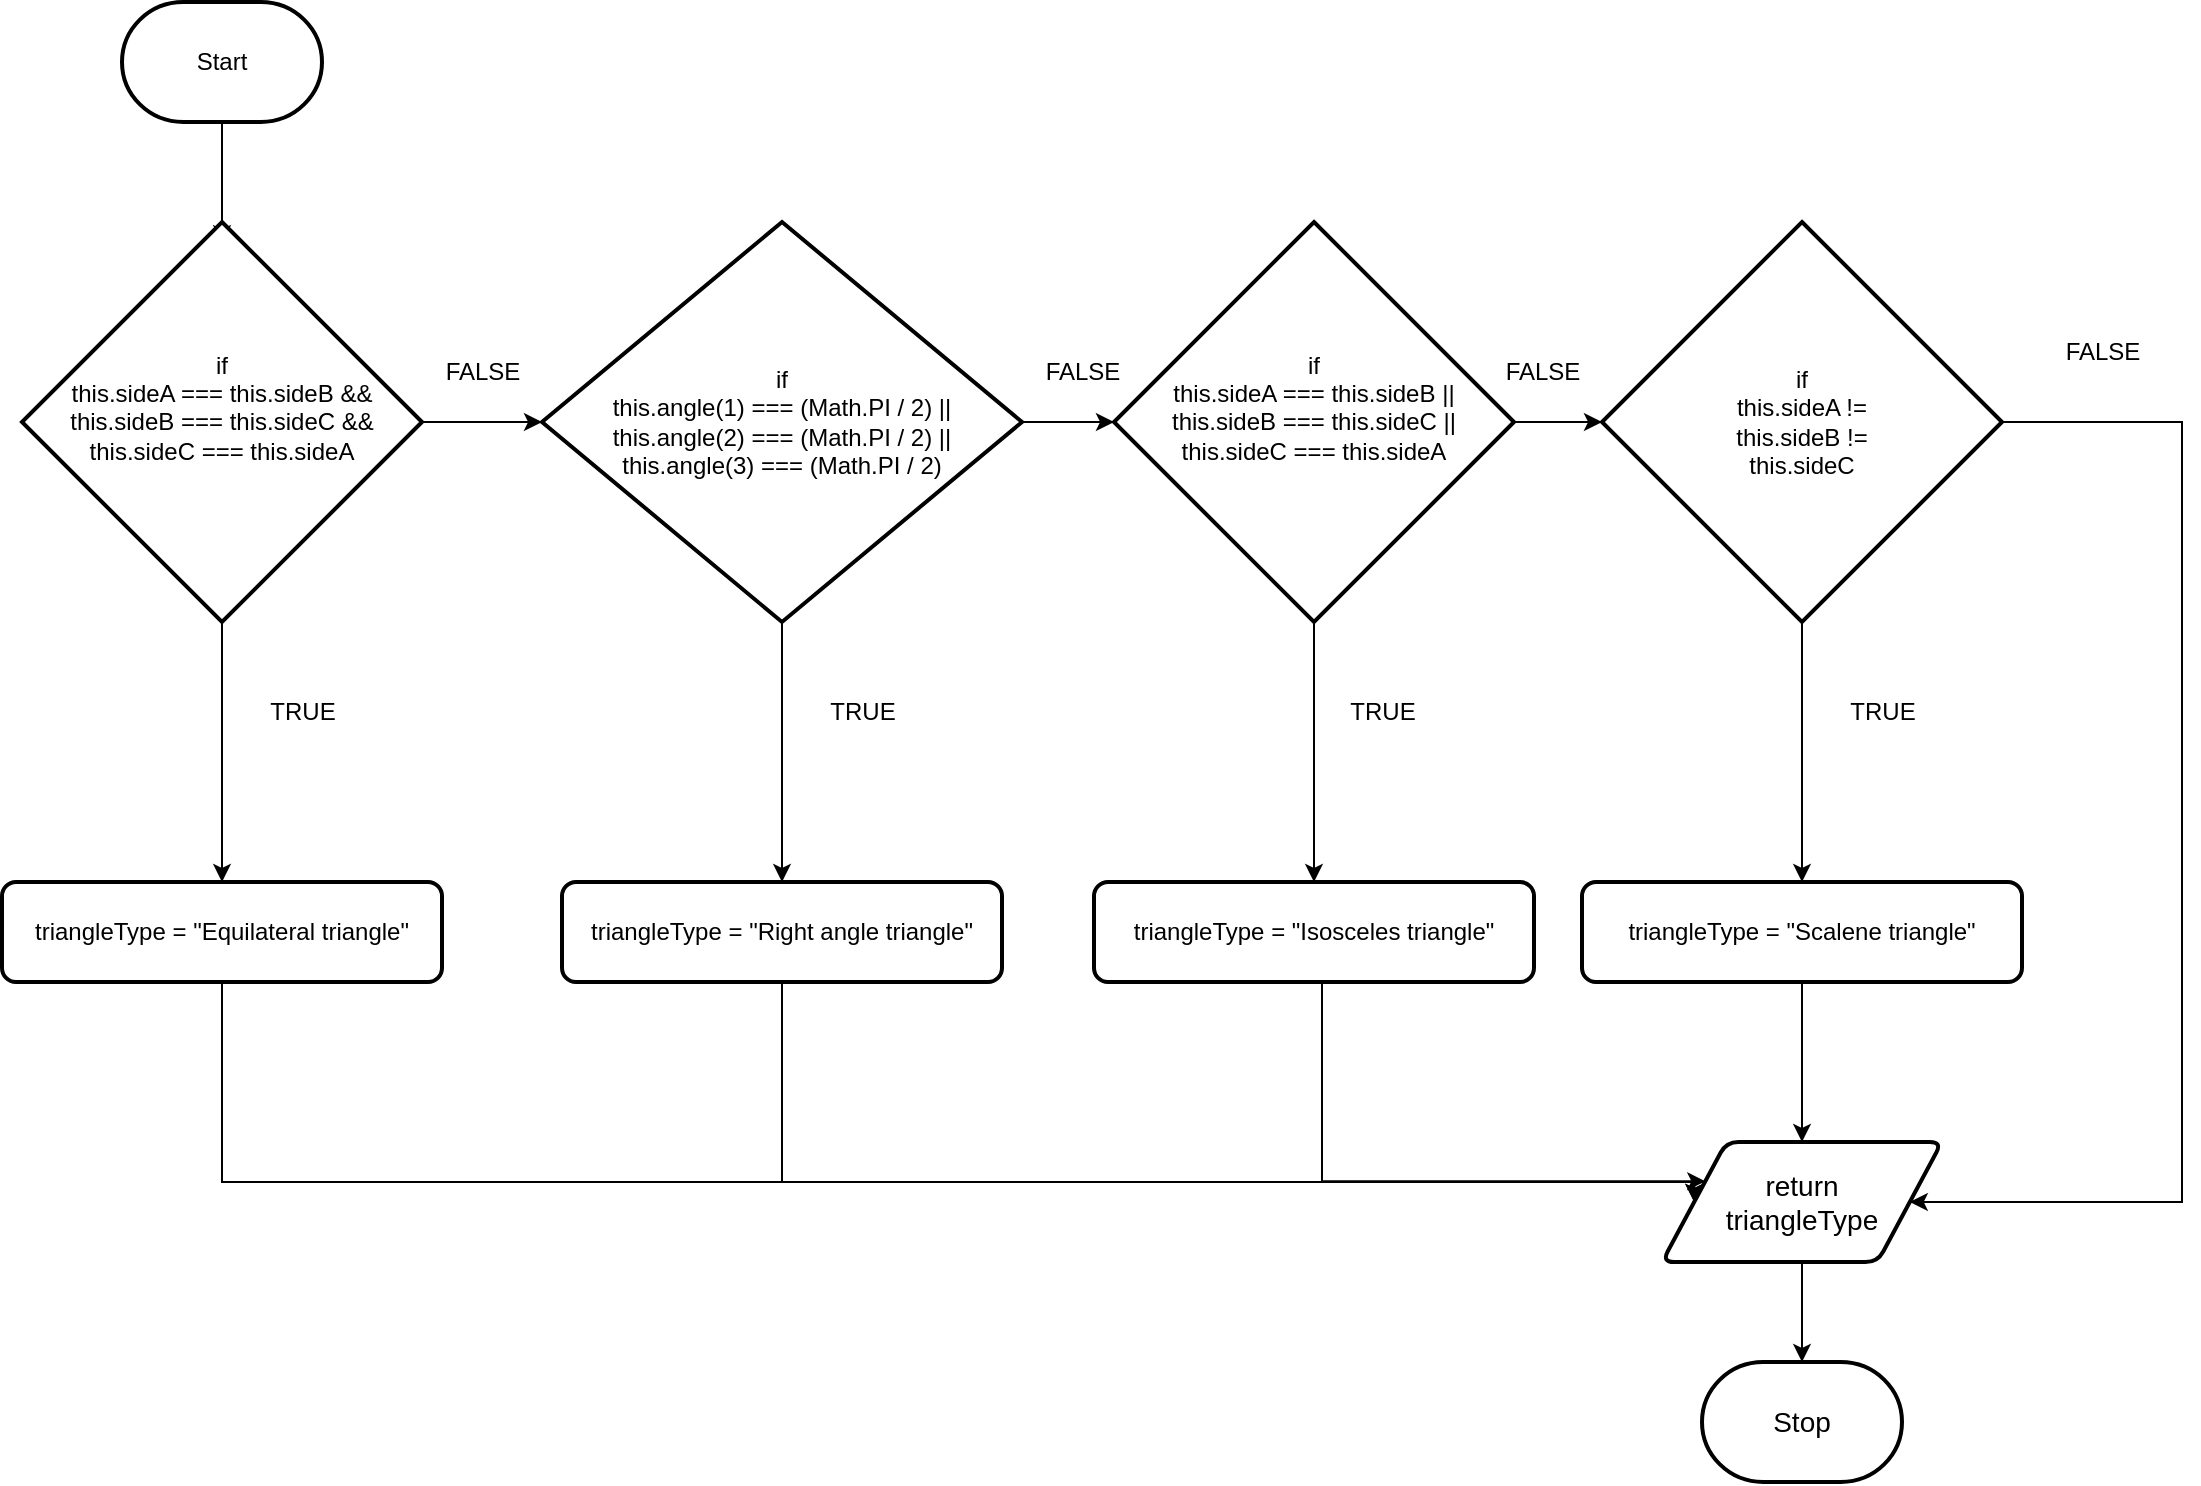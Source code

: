 <mxfile>
    <diagram id="TacdmnfyibFIlD1dI2mw" name="Page-1">
        <mxGraphModel dx="2275" dy="877" grid="1" gridSize="10" guides="1" tooltips="1" connect="1" arrows="1" fold="1" page="1" pageScale="1" pageWidth="827" pageHeight="1169" math="0" shadow="0">
            <root>
                <mxCell id="0"/>
                <mxCell id="1" parent="0"/>
                <mxCell id="27" style="edgeStyle=orthogonalEdgeStyle;rounded=0;html=1;entryX=0.5;entryY=0.053;entryDx=0;entryDy=0;entryPerimeter=0;fontSize=24;" parent="1" source="2" target="5" edge="1">
                    <mxGeometry relative="1" as="geometry"/>
                </mxCell>
                <mxCell id="2" value="Start" style="strokeWidth=2;html=1;shape=mxgraph.flowchart.terminator;whiteSpace=wrap;" parent="1" vertex="1">
                    <mxGeometry x="30" y="130" width="100" height="60" as="geometry"/>
                </mxCell>
                <mxCell id="44" style="edgeStyle=orthogonalEdgeStyle;rounded=0;html=1;entryX=0.5;entryY=0;entryDx=0;entryDy=0;fontSize=14;" parent="1" source="5" target="40" edge="1">
                    <mxGeometry relative="1" as="geometry"/>
                </mxCell>
                <mxCell id="61" value="" style="edgeStyle=none;html=1;" edge="1" parent="1" source="5" target="28">
                    <mxGeometry relative="1" as="geometry"/>
                </mxCell>
                <mxCell id="5" value="if&lt;br&gt;&lt;div&gt;this.sideA === this.sideB &amp;amp;&amp;amp;&lt;/div&gt;&lt;div&gt;this.sideB === this.sideC &amp;amp;&amp;amp;&lt;/div&gt;&lt;div&gt;&lt;span style=&quot;background-color: initial;&quot;&gt;this.sideC === this.sideA&lt;/span&gt;&lt;/div&gt;&lt;div&gt;&lt;br&gt;&lt;/div&gt;" style="strokeWidth=2;html=1;shape=mxgraph.flowchart.decision;whiteSpace=wrap;" parent="1" vertex="1">
                    <mxGeometry x="-20" y="240" width="200" height="200" as="geometry"/>
                </mxCell>
                <mxCell id="11" value="FALSE" style="text;html=1;align=center;verticalAlign=middle;resizable=0;points=[];autosize=1;strokeColor=none;fillColor=none;" parent="1" vertex="1">
                    <mxGeometry x="180" y="300" width="60" height="30" as="geometry"/>
                </mxCell>
                <mxCell id="23" value="TRUE" style="text;html=1;align=center;verticalAlign=middle;resizable=0;points=[];autosize=1;strokeColor=none;fillColor=none;" parent="1" vertex="1">
                    <mxGeometry x="90" y="470" width="60" height="30" as="geometry"/>
                </mxCell>
                <mxCell id="46" style="edgeStyle=orthogonalEdgeStyle;rounded=0;html=1;entryX=0.5;entryY=0;entryDx=0;entryDy=0;fontSize=14;" parent="1" source="28" target="45" edge="1">
                    <mxGeometry relative="1" as="geometry"/>
                </mxCell>
                <mxCell id="62" value="" style="edgeStyle=none;html=1;" edge="1" parent="1" source="28" target="30">
                    <mxGeometry relative="1" as="geometry"/>
                </mxCell>
                <mxCell id="28" value="if&lt;br&gt;&lt;span style=&quot;background-color: initial;&quot;&gt;this.angle(1) === (Math.PI / 2) ||&lt;/span&gt;&lt;br&gt;&lt;div&gt;&lt;div&gt;this.angle(2) === (Math.PI / 2) ||&lt;/div&gt;&lt;div&gt;this.angle(3) === (Math.PI / 2)&lt;/div&gt;&lt;/div&gt;" style="strokeWidth=2;html=1;shape=mxgraph.flowchart.decision;whiteSpace=wrap;" parent="1" vertex="1">
                    <mxGeometry x="240" y="240" width="240" height="200" as="geometry"/>
                </mxCell>
                <mxCell id="48" style="edgeStyle=orthogonalEdgeStyle;rounded=0;html=1;entryX=0.5;entryY=0;entryDx=0;entryDy=0;fontSize=14;" parent="1" source="30" target="47" edge="1">
                    <mxGeometry relative="1" as="geometry"/>
                </mxCell>
                <mxCell id="63" value="" style="edgeStyle=none;html=1;" edge="1" parent="1" source="30" target="32">
                    <mxGeometry relative="1" as="geometry"/>
                </mxCell>
                <mxCell id="30" value="if&lt;br&gt;&lt;div&gt;this.sideA === this.sideB ||&lt;/div&gt;&lt;div&gt;this.sideB === this.sideC ||&lt;/div&gt;&lt;div&gt;&lt;span style=&quot;background-color: initial;&quot;&gt;this.sideC === this.sideA&lt;/span&gt;&lt;/div&gt;&lt;div&gt;&lt;br&gt;&lt;/div&gt;" style="strokeWidth=2;html=1;shape=mxgraph.flowchart.decision;whiteSpace=wrap;" parent="1" vertex="1">
                    <mxGeometry x="526" y="240" width="200" height="200" as="geometry"/>
                </mxCell>
                <mxCell id="50" style="edgeStyle=orthogonalEdgeStyle;rounded=0;html=1;fontSize=14;" parent="1" source="32" target="49" edge="1">
                    <mxGeometry relative="1" as="geometry"/>
                </mxCell>
                <mxCell id="69" style="edgeStyle=orthogonalEdgeStyle;rounded=0;html=1;entryX=1;entryY=0.5;entryDx=0;entryDy=0;" edge="1" parent="1" source="32" target="51">
                    <mxGeometry relative="1" as="geometry">
                        <Array as="points">
                            <mxPoint x="1060" y="340"/>
                            <mxPoint x="1060" y="730"/>
                        </Array>
                    </mxGeometry>
                </mxCell>
                <mxCell id="32" value="if&lt;br&gt;&lt;div&gt;this.sideA !=&lt;/div&gt;&lt;div&gt;this.sideB !=&lt;/div&gt;&lt;div&gt;this.sideC&lt;br&gt;&lt;/div&gt;" style="strokeWidth=2;html=1;shape=mxgraph.flowchart.decision;whiteSpace=wrap;" parent="1" vertex="1">
                    <mxGeometry x="770" y="240" width="200" height="200" as="geometry"/>
                </mxCell>
                <mxCell id="35" value="FALSE" style="text;html=1;align=center;verticalAlign=middle;resizable=0;points=[];autosize=1;strokeColor=none;fillColor=none;" parent="1" vertex="1">
                    <mxGeometry x="480" y="300" width="60" height="30" as="geometry"/>
                </mxCell>
                <mxCell id="36" value="FALSE" style="text;html=1;align=center;verticalAlign=middle;resizable=0;points=[];autosize=1;strokeColor=none;fillColor=none;" parent="1" vertex="1">
                    <mxGeometry x="710" y="300" width="60" height="30" as="geometry"/>
                </mxCell>
                <mxCell id="67" style="edgeStyle=orthogonalEdgeStyle;rounded=0;html=1;entryX=0;entryY=0.5;entryDx=0;entryDy=0;" edge="1" parent="1" source="40" target="51">
                    <mxGeometry relative="1" as="geometry">
                        <Array as="points">
                            <mxPoint x="80" y="720"/>
                            <mxPoint x="816" y="720"/>
                        </Array>
                    </mxGeometry>
                </mxCell>
                <mxCell id="40" value="&lt;div&gt;triangleType = &quot;Equilateral triangle&quot;&lt;/div&gt;" style="rounded=1;whiteSpace=wrap;html=1;absoluteArcSize=1;arcSize=14;strokeWidth=2;" parent="1" vertex="1">
                    <mxGeometry x="-30" y="570" width="220" height="50" as="geometry"/>
                </mxCell>
                <mxCell id="41" value="TRUE" style="text;html=1;align=center;verticalAlign=middle;resizable=0;points=[];autosize=1;strokeColor=none;fillColor=none;" parent="1" vertex="1">
                    <mxGeometry x="370" y="470" width="60" height="30" as="geometry"/>
                </mxCell>
                <mxCell id="42" value="TRUE" style="text;html=1;align=center;verticalAlign=middle;resizable=0;points=[];autosize=1;strokeColor=none;fillColor=none;" parent="1" vertex="1">
                    <mxGeometry x="630" y="470" width="60" height="30" as="geometry"/>
                </mxCell>
                <mxCell id="43" value="TRUE" style="text;html=1;align=center;verticalAlign=middle;resizable=0;points=[];autosize=1;strokeColor=none;fillColor=none;" parent="1" vertex="1">
                    <mxGeometry x="880" y="470" width="60" height="30" as="geometry"/>
                </mxCell>
                <mxCell id="66" style="edgeStyle=orthogonalEdgeStyle;rounded=0;html=1;entryX=0;entryY=0.5;entryDx=0;entryDy=0;" edge="1" parent="1" source="45" target="51">
                    <mxGeometry relative="1" as="geometry">
                        <Array as="points">
                            <mxPoint x="360" y="720"/>
                            <mxPoint x="816" y="720"/>
                        </Array>
                    </mxGeometry>
                </mxCell>
                <mxCell id="45" value="&lt;div&gt;triangleType = &quot;Right angle triangle&quot;&lt;/div&gt;" style="rounded=1;whiteSpace=wrap;html=1;absoluteArcSize=1;arcSize=14;strokeWidth=2;" parent="1" vertex="1">
                    <mxGeometry x="250" y="570" width="220" height="50" as="geometry"/>
                </mxCell>
                <mxCell id="65" style="edgeStyle=orthogonalEdgeStyle;html=1;entryX=0;entryY=0.25;entryDx=0;entryDy=0;rounded=0;" edge="1" parent="1" source="47" target="51">
                    <mxGeometry relative="1" as="geometry">
                        <Array as="points">
                            <mxPoint x="630" y="720"/>
                        </Array>
                    </mxGeometry>
                </mxCell>
                <mxCell id="47" value="&lt;div&gt;triangleType = &quot;Isosceles triangle&quot;&lt;/div&gt;" style="rounded=1;whiteSpace=wrap;html=1;absoluteArcSize=1;arcSize=14;strokeWidth=2;" parent="1" vertex="1">
                    <mxGeometry x="516" y="570" width="220" height="50" as="geometry"/>
                </mxCell>
                <mxCell id="52" style="edgeStyle=orthogonalEdgeStyle;rounded=0;html=1;fontSize=14;" parent="1" source="49" target="51" edge="1">
                    <mxGeometry relative="1" as="geometry"/>
                </mxCell>
                <mxCell id="49" value="&lt;div&gt;triangleType = &quot;Scalene triangle&quot;&lt;/div&gt;" style="rounded=1;whiteSpace=wrap;html=1;absoluteArcSize=1;arcSize=14;strokeWidth=2;" parent="1" vertex="1">
                    <mxGeometry x="760" y="570" width="220" height="50" as="geometry"/>
                </mxCell>
                <mxCell id="64" value="" style="edgeStyle=none;html=1;" edge="1" parent="1" source="51" target="53">
                    <mxGeometry relative="1" as="geometry"/>
                </mxCell>
                <mxCell id="51" value="return &lt;br&gt;triangleType" style="shape=parallelogram;html=1;strokeWidth=2;perimeter=parallelogramPerimeter;whiteSpace=wrap;rounded=1;arcSize=12;size=0.23;fontSize=14;" parent="1" vertex="1">
                    <mxGeometry x="800" y="700" width="140" height="60" as="geometry"/>
                </mxCell>
                <mxCell id="53" value="Stop" style="strokeWidth=2;html=1;shape=mxgraph.flowchart.terminator;whiteSpace=wrap;fontSize=14;" parent="1" vertex="1">
                    <mxGeometry x="820" y="810" width="100" height="60" as="geometry"/>
                </mxCell>
                <mxCell id="56" value="FALSE" style="text;html=1;align=center;verticalAlign=middle;resizable=0;points=[];autosize=1;strokeColor=none;fillColor=none;" parent="1" vertex="1">
                    <mxGeometry x="990" y="290" width="60" height="30" as="geometry"/>
                </mxCell>
            </root>
        </mxGraphModel>
    </diagram>
</mxfile>